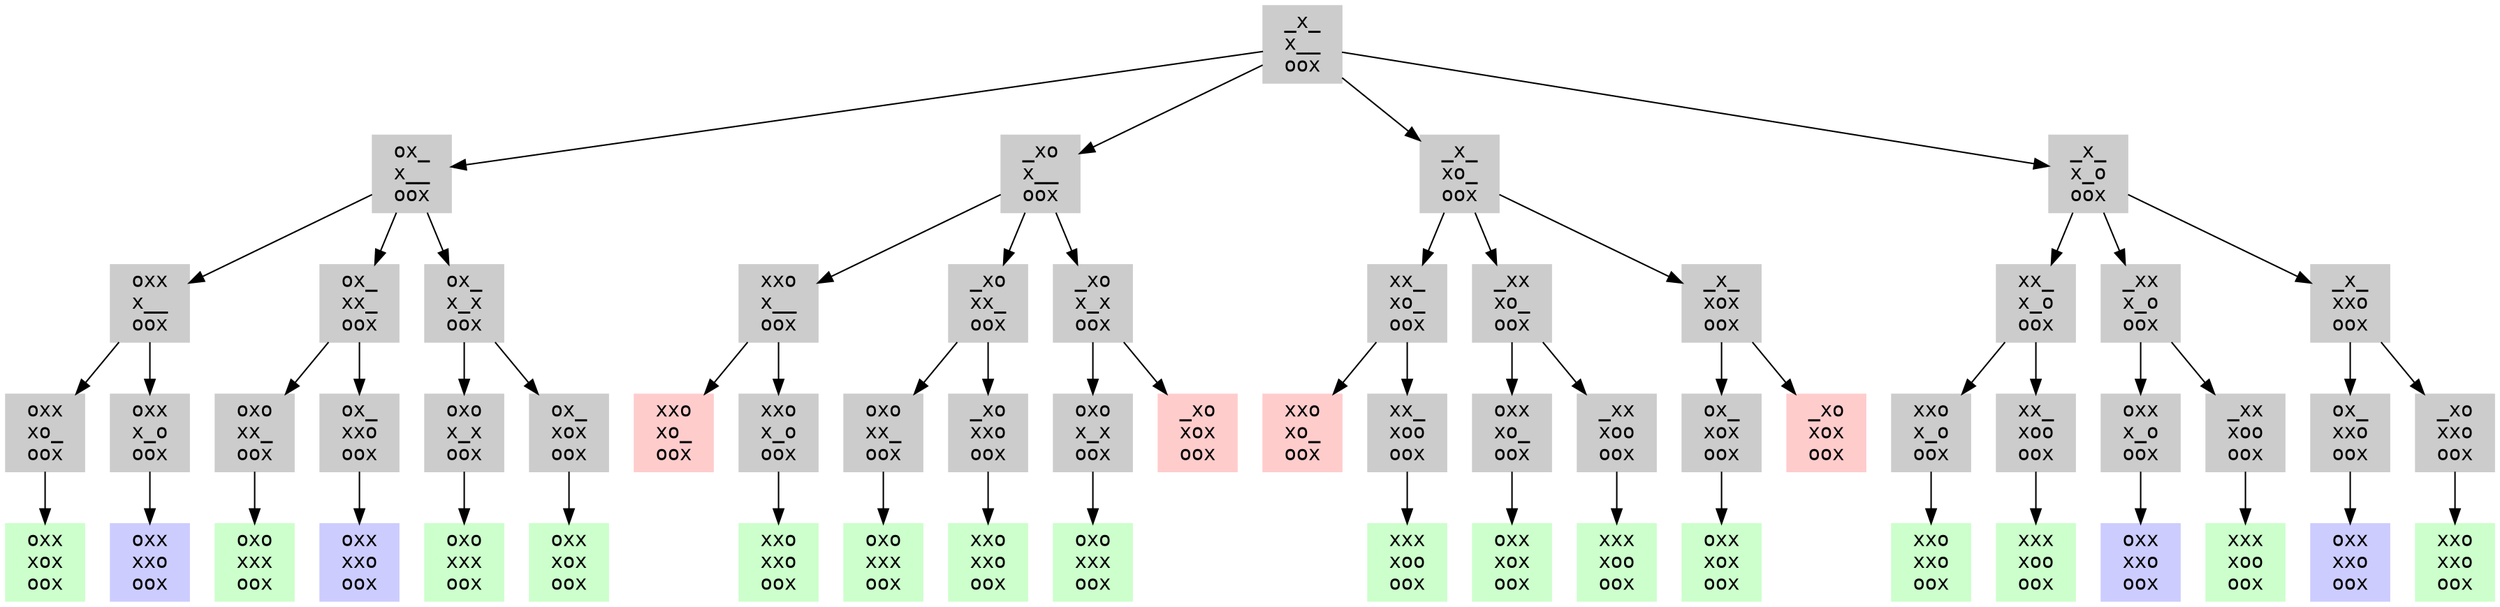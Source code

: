 digraph {
fontname="Monospace"
node [shape=box,fontname="Monospace",style=filled]

1 [label="_x_\nx__\noox",                   color="#cccccc"]
2 [label="ox_\nx__\noox",                   color="#cccccc"]
3 [label="oxx\nx__\noox",                   color="#cccccc"]
4 [label="oxx\nxo_\noox",                   color="#cccccc"]
5 [label="oxx\nxox\noox",                   color="#ccffcc"]
6 [label="oxx\nx_o\noox",                   color="#cccccc"]
7 [label="oxx\nxxo\noox",                   color="#ccccff"]
8 [label="ox_\nxx_\noox",                   color="#cccccc"]
9 [label="oxo\nxx_\noox",                   color="#cccccc"]
10 [label="oxo\nxxx\noox",                   color="#ccffcc"]
11 [label="ox_\nxxo\noox",                   color="#cccccc"]
12 [label="oxx\nxxo\noox",                   color="#ccccff"]
13 [label="ox_\nx_x\noox",                   color="#cccccc"]
14 [label="oxo\nx_x\noox",                   color="#cccccc"]
15 [label="oxo\nxxx\noox",                   color="#ccffcc"]
16 [label="ox_\nxox\noox",                   color="#cccccc"]
17 [label="oxx\nxox\noox",                   color="#ccffcc"]
18 [label="_xo\nx__\noox",                   color="#cccccc"]
19 [label="xxo\nx__\noox",                   color="#cccccc"]
20 [label="xxo\nxo_\noox",                   color="#ffcccc"]
21 [label="xxo\nx_o\noox",                   color="#cccccc"]
22 [label="xxo\nxxo\noox",                   color="#ccffcc"]
23 [label="_xo\nxx_\noox",                   color="#cccccc"]
24 [label="oxo\nxx_\noox",                   color="#cccccc"]
25 [label="oxo\nxxx\noox",                   color="#ccffcc"]
26 [label="_xo\nxxo\noox",                   color="#cccccc"]
27 [label="xxo\nxxo\noox",                   color="#ccffcc"]
28 [label="_xo\nx_x\noox",                   color="#cccccc"]
29 [label="oxo\nx_x\noox",                   color="#cccccc"]
30 [label="oxo\nxxx\noox",                   color="#ccffcc"]
31 [label="_xo\nxox\noox",                   color="#ffcccc"]
32 [label="_x_\nxo_\noox",                   color="#cccccc"]
33 [label="xx_\nxo_\noox",                   color="#cccccc"]
34 [label="xxo\nxo_\noox",                   color="#ffcccc"]
35 [label="xx_\nxoo\noox",                   color="#cccccc"]
36 [label="xxx\nxoo\noox",                   color="#ccffcc"]
37 [label="_xx\nxo_\noox",                   color="#cccccc"]
38 [label="oxx\nxo_\noox",                   color="#cccccc"]
39 [label="oxx\nxox\noox",                   color="#ccffcc"]
40 [label="_xx\nxoo\noox",                   color="#cccccc"]
41 [label="xxx\nxoo\noox",                   color="#ccffcc"]
42 [label="_x_\nxox\noox",                   color="#cccccc"]
43 [label="ox_\nxox\noox",                   color="#cccccc"]
44 [label="oxx\nxox\noox",                   color="#ccffcc"]
45 [label="_xo\nxox\noox",                   color="#ffcccc"]
46 [label="_x_\nx_o\noox",                   color="#cccccc"]
47 [label="xx_\nx_o\noox",                   color="#cccccc"]
48 [label="xxo\nx_o\noox",                   color="#cccccc"]
49 [label="xxo\nxxo\noox",                   color="#ccffcc"]
50 [label="xx_\nxoo\noox",                   color="#cccccc"]
51 [label="xxx\nxoo\noox",                   color="#ccffcc"]
52 [label="_xx\nx_o\noox",                   color="#cccccc"]
53 [label="oxx\nx_o\noox",                   color="#cccccc"]
54 [label="oxx\nxxo\noox",                   color="#ccccff"]
55 [label="_xx\nxoo\noox",                   color="#cccccc"]
56 [label="xxx\nxoo\noox",                   color="#ccffcc"]
57 [label="_x_\nxxo\noox",                   color="#cccccc"]
58 [label="ox_\nxxo\noox",                   color="#cccccc"]
59 [label="oxx\nxxo\noox",                   color="#ccccff"]
60 [label="_xo\nxxo\noox",                   color="#cccccc"]
61 [label="xxo\nxxo\noox",                   color="#ccffcc"]
1 -> 2
1 -> 18
1 -> 32
1 -> 46
2 -> 3
2 -> 8
2 -> 13
3 -> 4
3 -> 6
4 -> 5
6 -> 7
8 -> 9
8 -> 11
9 -> 10
11 -> 12
13 -> 14
13 -> 16
14 -> 15
16 -> 17
18 -> 19
18 -> 23
18 -> 28
19 -> 20
19 -> 21
21 -> 22
23 -> 24
23 -> 26
24 -> 25
26 -> 27
28 -> 29
28 -> 31
29 -> 30
32 -> 33
32 -> 37
32 -> 42
33 -> 34
33 -> 35
35 -> 36
37 -> 38
37 -> 40
38 -> 39
40 -> 41
42 -> 43
42 -> 45
43 -> 44
46 -> 47
46 -> 52
46 -> 57
47 -> 48
47 -> 50
48 -> 49
50 -> 51
52 -> 53
52 -> 55
53 -> 54
55 -> 56
57 -> 58
57 -> 60
58 -> 59
60 -> 61
}
